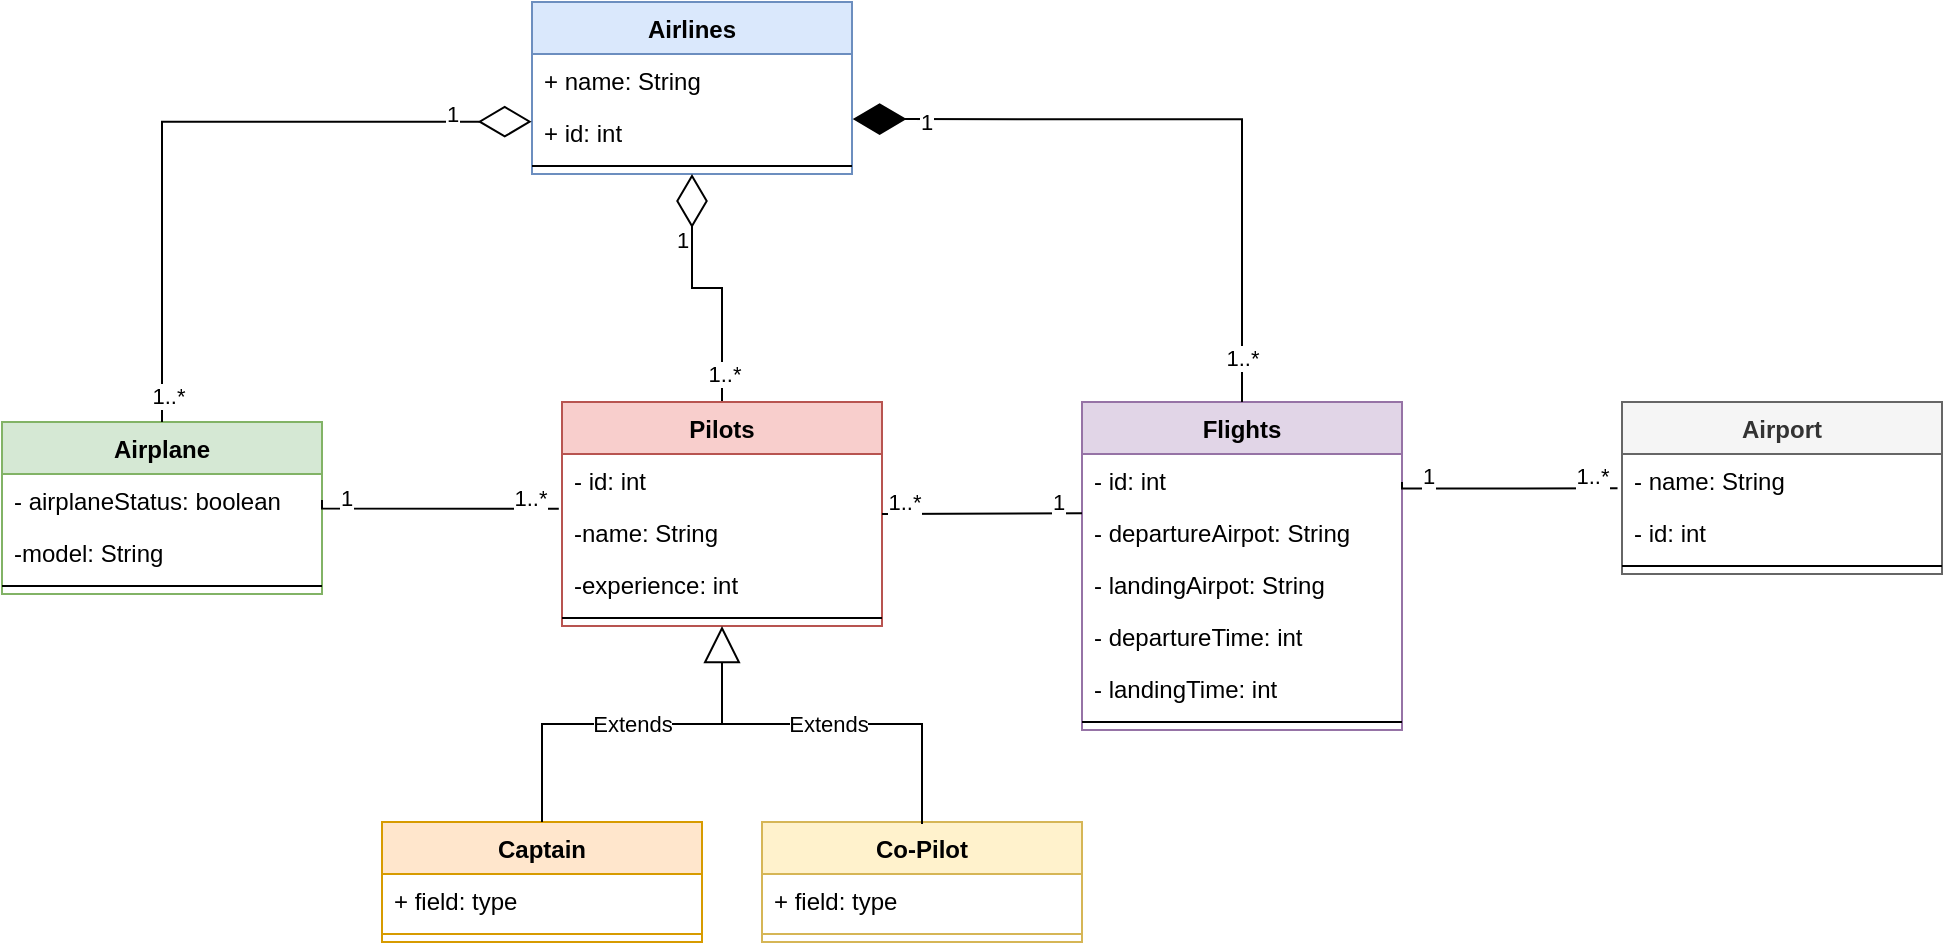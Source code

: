 <mxfile version="20.2.8" type="device"><diagram name="Page-1" id="c4acf3e9-155e-7222-9cf6-157b1a14988f"><mxGraphModel dx="1422" dy="762" grid="1" gridSize="10" guides="1" tooltips="1" connect="1" arrows="1" fold="1" page="1" pageScale="1" pageWidth="850" pageHeight="1100" background="none" math="0" shadow="0"><root><mxCell id="0"/><mxCell id="1" parent="0"/><mxCell id="35CECeZ5SYTEIJtIZ-tW-1" value="Airlines" style="swimlane;fontStyle=1;align=center;verticalAlign=top;childLayout=stackLayout;horizontal=1;startSize=26;horizontalStack=0;resizeParent=1;resizeParentMax=0;resizeLast=0;collapsible=1;marginBottom=0;labelBackgroundColor=none;fillColor=#dae8fc;strokeColor=#6c8ebf;" parent="1" vertex="1"><mxGeometry x="345" y="10" width="160" height="86" as="geometry"/></mxCell><mxCell id="35CECeZ5SYTEIJtIZ-tW-2" value="+ name: String" style="text;strokeColor=none;fillColor=none;align=left;verticalAlign=top;spacingLeft=4;spacingRight=4;overflow=hidden;rotatable=0;points=[[0,0.5],[1,0.5]];portConstraint=eastwest;" parent="35CECeZ5SYTEIJtIZ-tW-1" vertex="1"><mxGeometry y="26" width="160" height="26" as="geometry"/></mxCell><mxCell id="35CECeZ5SYTEIJtIZ-tW-5" value="+ id: int" style="text;strokeColor=none;fillColor=none;align=left;verticalAlign=top;spacingLeft=4;spacingRight=4;overflow=hidden;rotatable=0;points=[[0,0.5],[1,0.5]];portConstraint=eastwest;" parent="35CECeZ5SYTEIJtIZ-tW-1" vertex="1"><mxGeometry y="52" width="160" height="26" as="geometry"/></mxCell><mxCell id="35CECeZ5SYTEIJtIZ-tW-3" value="" style="line;strokeWidth=1;fillColor=none;align=left;verticalAlign=middle;spacingTop=-1;spacingLeft=3;spacingRight=3;rotatable=0;labelPosition=right;points=[];portConstraint=eastwest;" parent="35CECeZ5SYTEIJtIZ-tW-1" vertex="1"><mxGeometry y="78" width="160" height="8" as="geometry"/></mxCell><mxCell id="35CECeZ5SYTEIJtIZ-tW-6" value="Airplane" style="swimlane;fontStyle=1;align=center;verticalAlign=top;childLayout=stackLayout;horizontal=1;startSize=26;horizontalStack=0;resizeParent=1;resizeParentMax=0;resizeLast=0;collapsible=1;marginBottom=0;fillColor=#d5e8d4;strokeColor=#82b366;" parent="1" vertex="1"><mxGeometry x="80" y="220" width="160" height="86" as="geometry"/></mxCell><mxCell id="35CECeZ5SYTEIJtIZ-tW-7" value="- airplaneStatus: boolean" style="text;strokeColor=none;fillColor=none;align=left;verticalAlign=top;spacingLeft=4;spacingRight=4;overflow=hidden;rotatable=0;points=[[0,0.5],[1,0.5]];portConstraint=eastwest;" parent="35CECeZ5SYTEIJtIZ-tW-6" vertex="1"><mxGeometry y="26" width="160" height="26" as="geometry"/></mxCell><mxCell id="35CECeZ5SYTEIJtIZ-tW-19" value="-model: String" style="text;strokeColor=none;fillColor=none;align=left;verticalAlign=top;spacingLeft=4;spacingRight=4;overflow=hidden;rotatable=0;points=[[0,0.5],[1,0.5]];portConstraint=eastwest;" parent="35CECeZ5SYTEIJtIZ-tW-6" vertex="1"><mxGeometry y="52" width="160" height="26" as="geometry"/></mxCell><mxCell id="35CECeZ5SYTEIJtIZ-tW-8" value="" style="line;strokeWidth=1;fillColor=none;align=left;verticalAlign=middle;spacingTop=-1;spacingLeft=3;spacingRight=3;rotatable=0;labelPosition=right;points=[];portConstraint=eastwest;" parent="35CECeZ5SYTEIJtIZ-tW-6" vertex="1"><mxGeometry y="78" width="160" height="8" as="geometry"/></mxCell><mxCell id="35CECeZ5SYTEIJtIZ-tW-10" value="" style="endArrow=diamondThin;endFill=0;endSize=24;html=1;rounded=0;snapToPoint=1;edgeStyle=orthogonalEdgeStyle;entryX=0.5;entryY=1;entryDx=0;entryDy=0;exitX=0.5;exitY=0;exitDx=0;exitDy=0;" parent="1" edge="1" target="35CECeZ5SYTEIJtIZ-tW-1" source="PED8gZJlvnC3Fcbq3mT4-1"><mxGeometry width="160" relative="1" as="geometry"><mxPoint x="270" y="141.667" as="sourcePoint"/><mxPoint x="430" y="141.667" as="targetPoint"/></mxGeometry></mxCell><mxCell id="EUh8gcUZfB9h8IytOIKj-9" value="1" style="edgeLabel;html=1;align=center;verticalAlign=middle;resizable=0;points=[];" vertex="1" connectable="0" parent="35CECeZ5SYTEIJtIZ-tW-10"><mxGeometry x="0.759" y="4" relative="1" as="geometry"><mxPoint x="-1" y="17" as="offset"/></mxGeometry></mxCell><mxCell id="EUh8gcUZfB9h8IytOIKj-28" value="1..*" style="edgeLabel;html=1;align=center;verticalAlign=middle;resizable=0;points=[];" vertex="1" connectable="0" parent="35CECeZ5SYTEIJtIZ-tW-10"><mxGeometry x="-0.78" y="-1" relative="1" as="geometry"><mxPoint as="offset"/></mxGeometry></mxCell><mxCell id="35CECeZ5SYTEIJtIZ-tW-11" value="Flights" style="swimlane;fontStyle=1;align=center;verticalAlign=top;childLayout=stackLayout;horizontal=1;startSize=26;horizontalStack=0;resizeParent=1;resizeParentMax=0;resizeLast=0;collapsible=1;marginBottom=0;fillColor=#e1d5e7;strokeColor=#9673a6;" parent="1" vertex="1"><mxGeometry x="620" y="210" width="160" height="164" as="geometry"/></mxCell><mxCell id="35CECeZ5SYTEIJtIZ-tW-12" value="- id: int" style="text;strokeColor=none;fillColor=none;align=left;verticalAlign=top;spacingLeft=4;spacingRight=4;overflow=hidden;rotatable=0;points=[[0,0.5],[1,0.5]];portConstraint=eastwest;" parent="35CECeZ5SYTEIJtIZ-tW-11" vertex="1"><mxGeometry y="26" width="160" height="26" as="geometry"/></mxCell><mxCell id="35CECeZ5SYTEIJtIZ-tW-16" value="- departureAirpot: String" style="text;strokeColor=none;fillColor=none;align=left;verticalAlign=top;spacingLeft=4;spacingRight=4;overflow=hidden;rotatable=0;points=[[0,0.5],[1,0.5]];portConstraint=eastwest;" parent="35CECeZ5SYTEIJtIZ-tW-11" vertex="1"><mxGeometry y="52" width="160" height="26" as="geometry"/></mxCell><mxCell id="35CECeZ5SYTEIJtIZ-tW-17" value="- landingAirpot: String" style="text;strokeColor=none;fillColor=none;align=left;verticalAlign=top;spacingLeft=4;spacingRight=4;overflow=hidden;rotatable=0;points=[[0,0.5],[1,0.5]];portConstraint=eastwest;" parent="35CECeZ5SYTEIJtIZ-tW-11" vertex="1"><mxGeometry y="78" width="160" height="26" as="geometry"/></mxCell><mxCell id="KzgNUDT3h2kJCqAtrBr6-3" value="- departureTime: int" style="text;strokeColor=none;fillColor=none;align=left;verticalAlign=top;spacingLeft=4;spacingRight=4;overflow=hidden;rotatable=0;points=[[0,0.5],[1,0.5]];portConstraint=eastwest;" parent="35CECeZ5SYTEIJtIZ-tW-11" vertex="1"><mxGeometry y="104" width="160" height="26" as="geometry"/></mxCell><mxCell id="KzgNUDT3h2kJCqAtrBr6-1" value="- landingTime: int" style="text;strokeColor=none;fillColor=none;align=left;verticalAlign=top;spacingLeft=4;spacingRight=4;overflow=hidden;rotatable=0;points=[[0,0.5],[1,0.5]];portConstraint=eastwest;" parent="35CECeZ5SYTEIJtIZ-tW-11" vertex="1"><mxGeometry y="130" width="160" height="26" as="geometry"/></mxCell><mxCell id="35CECeZ5SYTEIJtIZ-tW-13" value="" style="line;strokeWidth=1;fillColor=none;align=left;verticalAlign=middle;spacingTop=-1;spacingLeft=3;spacingRight=3;rotatable=0;labelPosition=right;points=[];portConstraint=eastwest;" parent="35CECeZ5SYTEIJtIZ-tW-11" vertex="1"><mxGeometry y="156" width="160" height="8" as="geometry"/></mxCell><mxCell id="35CECeZ5SYTEIJtIZ-tW-20" value="Airport" style="swimlane;fontStyle=1;align=center;verticalAlign=top;childLayout=stackLayout;horizontal=1;startSize=26;horizontalStack=0;resizeParent=1;resizeParentMax=0;resizeLast=0;collapsible=1;marginBottom=0;fillColor=#f5f5f5;fontColor=#333333;strokeColor=#666666;" parent="1" vertex="1"><mxGeometry x="890" y="210" width="160" height="86" as="geometry"/></mxCell><mxCell id="35CECeZ5SYTEIJtIZ-tW-21" value="- name: String" style="text;strokeColor=none;fillColor=none;align=left;verticalAlign=top;spacingLeft=4;spacingRight=4;overflow=hidden;rotatable=0;points=[[0,0.5],[1,0.5]];portConstraint=eastwest;" parent="35CECeZ5SYTEIJtIZ-tW-20" vertex="1"><mxGeometry y="26" width="160" height="26" as="geometry"/></mxCell><mxCell id="35CECeZ5SYTEIJtIZ-tW-18" value="- id: int" style="text;strokeColor=none;fillColor=none;align=left;verticalAlign=top;spacingLeft=4;spacingRight=4;overflow=hidden;rotatable=0;points=[[0,0.5],[1,0.5]];portConstraint=eastwest;" parent="35CECeZ5SYTEIJtIZ-tW-20" vertex="1"><mxGeometry y="52" width="160" height="26" as="geometry"/></mxCell><mxCell id="35CECeZ5SYTEIJtIZ-tW-22" value="" style="line;strokeWidth=1;fillColor=none;align=left;verticalAlign=middle;spacingTop=-1;spacingLeft=3;spacingRight=3;rotatable=0;labelPosition=right;points=[];portConstraint=eastwest;" parent="35CECeZ5SYTEIJtIZ-tW-20" vertex="1"><mxGeometry y="78" width="160" height="8" as="geometry"/></mxCell><mxCell id="PED8gZJlvnC3Fcbq3mT4-1" value="Pilots" style="swimlane;fontStyle=1;align=center;verticalAlign=top;childLayout=stackLayout;horizontal=1;startSize=26;horizontalStack=0;resizeParent=1;resizeParentMax=0;resizeLast=0;collapsible=1;marginBottom=0;fillColor=#f8cecc;strokeColor=#b85450;" parent="1" vertex="1"><mxGeometry x="360" y="210" width="160" height="112" as="geometry"/></mxCell><mxCell id="KzgNUDT3h2kJCqAtrBr6-5" value="- id: int" style="text;strokeColor=none;fillColor=none;align=left;verticalAlign=top;spacingLeft=4;spacingRight=4;overflow=hidden;rotatable=0;points=[[0,0.5],[1,0.5]];portConstraint=eastwest;" parent="PED8gZJlvnC3Fcbq3mT4-1" vertex="1"><mxGeometry y="26" width="160" height="26" as="geometry"/></mxCell><mxCell id="PED8gZJlvnC3Fcbq3mT4-2" value="-name: String" style="text;strokeColor=none;fillColor=none;align=left;verticalAlign=top;spacingLeft=4;spacingRight=4;overflow=hidden;rotatable=0;points=[[0,0.5],[1,0.5]];portConstraint=eastwest;" parent="PED8gZJlvnC3Fcbq3mT4-1" vertex="1"><mxGeometry y="52" width="160" height="26" as="geometry"/></mxCell><mxCell id="KzgNUDT3h2kJCqAtrBr6-4" value="-experience: int&#10;" style="text;strokeColor=none;fillColor=none;align=left;verticalAlign=top;spacingLeft=4;spacingRight=4;overflow=hidden;rotatable=0;points=[[0,0.5],[1,0.5]];portConstraint=eastwest;" parent="PED8gZJlvnC3Fcbq3mT4-1" vertex="1"><mxGeometry y="78" width="160" height="26" as="geometry"/></mxCell><mxCell id="PED8gZJlvnC3Fcbq3mT4-3" value="" style="line;strokeWidth=1;fillColor=none;align=left;verticalAlign=middle;spacingTop=-1;spacingLeft=3;spacingRight=3;rotatable=0;labelPosition=right;points=[];portConstraint=eastwest;" parent="PED8gZJlvnC3Fcbq3mT4-1" vertex="1"><mxGeometry y="104" width="160" height="8" as="geometry"/></mxCell><mxCell id="KzgNUDT3h2kJCqAtrBr6-6" value="Captain" style="swimlane;fontStyle=1;align=center;verticalAlign=top;childLayout=stackLayout;horizontal=1;startSize=26;horizontalStack=0;resizeParent=1;resizeParentMax=0;resizeLast=0;collapsible=1;marginBottom=0;fillColor=#ffe6cc;strokeColor=#d79b00;" parent="1" vertex="1"><mxGeometry x="270" y="420" width="160" height="60" as="geometry"/></mxCell><mxCell id="KzgNUDT3h2kJCqAtrBr6-7" value="+ field: type" style="text;strokeColor=none;fillColor=none;align=left;verticalAlign=top;spacingLeft=4;spacingRight=4;overflow=hidden;rotatable=0;points=[[0,0.5],[1,0.5]];portConstraint=eastwest;" parent="KzgNUDT3h2kJCqAtrBr6-6" vertex="1"><mxGeometry y="26" width="160" height="26" as="geometry"/></mxCell><mxCell id="KzgNUDT3h2kJCqAtrBr6-8" value="" style="line;strokeWidth=1;fillColor=none;align=left;verticalAlign=middle;spacingTop=-1;spacingLeft=3;spacingRight=3;rotatable=0;labelPosition=right;points=[];portConstraint=eastwest;strokeColor=inherit;" parent="KzgNUDT3h2kJCqAtrBr6-6" vertex="1"><mxGeometry y="52" width="160" height="8" as="geometry"/></mxCell><mxCell id="KzgNUDT3h2kJCqAtrBr6-10" value="Co-Pilot" style="swimlane;fontStyle=1;align=center;verticalAlign=top;childLayout=stackLayout;horizontal=1;startSize=26;horizontalStack=0;resizeParent=1;resizeParentMax=0;resizeLast=0;collapsible=1;marginBottom=0;fillColor=#fff2cc;strokeColor=#d6b656;" parent="1" vertex="1"><mxGeometry x="460" y="420" width="160" height="60" as="geometry"/></mxCell><mxCell id="KzgNUDT3h2kJCqAtrBr6-11" value="+ field: type" style="text;strokeColor=none;fillColor=none;align=left;verticalAlign=top;spacingLeft=4;spacingRight=4;overflow=hidden;rotatable=0;points=[[0,0.5],[1,0.5]];portConstraint=eastwest;" parent="KzgNUDT3h2kJCqAtrBr6-10" vertex="1"><mxGeometry y="26" width="160" height="26" as="geometry"/></mxCell><mxCell id="KzgNUDT3h2kJCqAtrBr6-12" value="" style="line;strokeWidth=1;fillColor=none;align=left;verticalAlign=middle;spacingTop=-1;spacingLeft=3;spacingRight=3;rotatable=0;labelPosition=right;points=[];portConstraint=eastwest;strokeColor=inherit;" parent="KzgNUDT3h2kJCqAtrBr6-10" vertex="1"><mxGeometry y="52" width="160" height="8" as="geometry"/></mxCell><mxCell id="EUh8gcUZfB9h8IytOIKj-1" value="Extends" style="endArrow=block;endSize=16;endFill=0;html=1;rounded=0;edgeStyle=orthogonalEdgeStyle;snapToPoint=1;entryX=0.5;entryY=1;entryDx=0;entryDy=0;exitX=0.5;exitY=0;exitDx=0;exitDy=0;" edge="1" parent="1" source="KzgNUDT3h2kJCqAtrBr6-6" target="PED8gZJlvnC3Fcbq3mT4-1"><mxGeometry width="160" relative="1" as="geometry"><mxPoint x="290" y="341.01" as="sourcePoint"/><mxPoint x="436.96" y="391.01" as="targetPoint"/></mxGeometry></mxCell><mxCell id="EUh8gcUZfB9h8IytOIKj-3" value="Extends" style="endArrow=none;endSize=16;endFill=0;html=1;rounded=0;edgeStyle=orthogonalEdgeStyle;snapToPoint=1;entryX=0.5;entryY=0;entryDx=0;entryDy=0;" edge="1" parent="1"><mxGeometry x="-0.143" width="160" relative="1" as="geometry"><mxPoint x="420" y="371" as="sourcePoint"/><mxPoint x="540" y="421" as="targetPoint"/><Array as="points"><mxPoint x="430" y="371"/><mxPoint x="540" y="371"/></Array><mxPoint as="offset"/></mxGeometry></mxCell><mxCell id="EUh8gcUZfB9h8IytOIKj-10" value="" style="endArrow=diamondThin;endFill=0;endSize=24;html=1;rounded=0;snapToPoint=1;edgeStyle=orthogonalEdgeStyle;exitX=0.5;exitY=0;exitDx=0;exitDy=0;entryX=-0.001;entryY=0.302;entryDx=0;entryDy=0;entryPerimeter=0;" edge="1" parent="1" source="35CECeZ5SYTEIJtIZ-tW-6" target="35CECeZ5SYTEIJtIZ-tW-5"><mxGeometry width="160" relative="1" as="geometry"><mxPoint x="185" y="72.58" as="sourcePoint"/><mxPoint x="280" y="70" as="targetPoint"/><Array as="points"><mxPoint x="160" y="70"/></Array></mxGeometry></mxCell><mxCell id="EUh8gcUZfB9h8IytOIKj-11" value="1" style="edgeLabel;html=1;align=center;verticalAlign=middle;resizable=0;points=[];" vertex="1" connectable="0" parent="EUh8gcUZfB9h8IytOIKj-10"><mxGeometry x="0.759" y="4" relative="1" as="geometry"><mxPoint as="offset"/></mxGeometry></mxCell><mxCell id="EUh8gcUZfB9h8IytOIKj-12" value="1..*" style="edgeLabel;html=1;align=center;verticalAlign=middle;resizable=0;points=[];" vertex="1" connectable="0" parent="EUh8gcUZfB9h8IytOIKj-10"><mxGeometry x="-0.919" y="-3" relative="1" as="geometry"><mxPoint as="offset"/></mxGeometry></mxCell><mxCell id="EUh8gcUZfB9h8IytOIKj-13" value="" style="endArrow=none;endFill=0;endSize=24;html=1;rounded=0;snapToPoint=1;edgeStyle=orthogonalEdgeStyle;" edge="1" parent="1"><mxGeometry width="160" relative="1" as="geometry"><mxPoint x="520" y="266" as="sourcePoint"/><mxPoint x="620" y="265.58" as="targetPoint"/><Array as="points"><mxPoint x="620" y="266"/></Array></mxGeometry></mxCell><mxCell id="EUh8gcUZfB9h8IytOIKj-14" value="1" style="edgeLabel;html=1;align=center;verticalAlign=middle;resizable=0;points=[];" vertex="1" connectable="0" parent="EUh8gcUZfB9h8IytOIKj-13"><mxGeometry x="0.759" y="4" relative="1" as="geometry"><mxPoint y="-2" as="offset"/></mxGeometry></mxCell><mxCell id="EUh8gcUZfB9h8IytOIKj-27" value="1..*" style="edgeLabel;html=1;align=center;verticalAlign=middle;resizable=0;points=[];" vertex="1" connectable="0" parent="EUh8gcUZfB9h8IytOIKj-13"><mxGeometry x="-0.783" y="3" relative="1" as="geometry"><mxPoint y="-3" as="offset"/></mxGeometry></mxCell><mxCell id="5jTMVA9MVqWAlgRR7Nka-1" value="" style="endArrow=diamondThin;endFill=1;endSize=24;html=1;rounded=0;snapToPoint=1;edgeStyle=orthogonalEdgeStyle;exitX=0.5;exitY=0;exitDx=0;exitDy=0;entryX=1.002;entryY=0.252;entryDx=0;entryDy=0;entryPerimeter=0;" parent="1" source="35CECeZ5SYTEIJtIZ-tW-11" target="35CECeZ5SYTEIJtIZ-tW-5" edge="1"><mxGeometry width="160" relative="1" as="geometry"><mxPoint x="959" y="160" as="sourcePoint"/><mxPoint x="819" y="170" as="targetPoint"/><Array as="points"><mxPoint x="700" y="69"/></Array></mxGeometry></mxCell><mxCell id="EUh8gcUZfB9h8IytOIKj-29" value="1" style="edgeLabel;html=1;align=center;verticalAlign=middle;resizable=0;points=[];" vertex="1" connectable="0" parent="5jTMVA9MVqWAlgRR7Nka-1"><mxGeometry x="0.784" y="1" relative="1" as="geometry"><mxPoint as="offset"/></mxGeometry></mxCell><mxCell id="EUh8gcUZfB9h8IytOIKj-30" value="1..*" style="edgeLabel;html=1;align=center;verticalAlign=middle;resizable=0;points=[];" vertex="1" connectable="0" parent="5jTMVA9MVqWAlgRR7Nka-1"><mxGeometry x="-0.866" relative="1" as="geometry"><mxPoint as="offset"/></mxGeometry></mxCell><mxCell id="EUh8gcUZfB9h8IytOIKj-23" value="" style="endArrow=none;endFill=0;endSize=24;html=1;rounded=0;snapToPoint=1;edgeStyle=orthogonalEdgeStyle;exitX=1;exitY=0.5;exitDx=0;exitDy=0;entryX=-0.01;entryY=0.051;entryDx=0;entryDy=0;entryPerimeter=0;" edge="1" parent="1" source="35CECeZ5SYTEIJtIZ-tW-7" target="PED8gZJlvnC3Fcbq3mT4-2"><mxGeometry width="160" relative="1" as="geometry"><mxPoint x="245" y="263.0" as="sourcePoint"/><mxPoint x="345" y="262.58" as="targetPoint"/><Array as="points"><mxPoint x="240" y="263"/></Array></mxGeometry></mxCell><mxCell id="EUh8gcUZfB9h8IytOIKj-24" value="1..*" style="edgeLabel;html=1;align=center;verticalAlign=middle;resizable=0;points=[];" vertex="1" connectable="0" parent="EUh8gcUZfB9h8IytOIKj-23"><mxGeometry x="0.759" y="4" relative="1" as="geometry"><mxPoint y="-2" as="offset"/></mxGeometry></mxCell><mxCell id="EUh8gcUZfB9h8IytOIKj-26" value="1" style="edgeLabel;html=1;align=center;verticalAlign=middle;resizable=0;points=[];" vertex="1" connectable="0" parent="EUh8gcUZfB9h8IytOIKj-23"><mxGeometry x="-0.833" y="2" relative="1" as="geometry"><mxPoint x="6" y="-4" as="offset"/></mxGeometry></mxCell><mxCell id="EUh8gcUZfB9h8IytOIKj-31" value="" style="endArrow=none;endFill=0;endSize=24;html=1;rounded=0;snapToPoint=1;edgeStyle=orthogonalEdgeStyle;exitX=1;exitY=0.5;exitDx=0;exitDy=0;entryX=-0.014;entryY=0.661;entryDx=0;entryDy=0;entryPerimeter=0;" edge="1" parent="1" target="35CECeZ5SYTEIJtIZ-tW-21"><mxGeometry width="160" relative="1" as="geometry"><mxPoint x="780" y="250" as="sourcePoint"/><mxPoint x="870" y="254" as="targetPoint"/><Array as="points"><mxPoint x="780" y="253"/></Array></mxGeometry></mxCell><mxCell id="EUh8gcUZfB9h8IytOIKj-32" value="1..*" style="edgeLabel;html=1;align=center;verticalAlign=middle;resizable=0;points=[];" vertex="1" connectable="0" parent="EUh8gcUZfB9h8IytOIKj-31"><mxGeometry x="0.759" y="4" relative="1" as="geometry"><mxPoint y="-2" as="offset"/></mxGeometry></mxCell><mxCell id="EUh8gcUZfB9h8IytOIKj-33" value="1" style="edgeLabel;html=1;align=center;verticalAlign=middle;resizable=0;points=[];" vertex="1" connectable="0" parent="EUh8gcUZfB9h8IytOIKj-31"><mxGeometry x="-0.833" y="2" relative="1" as="geometry"><mxPoint x="6" y="-4" as="offset"/></mxGeometry></mxCell></root></mxGraphModel></diagram></mxfile>